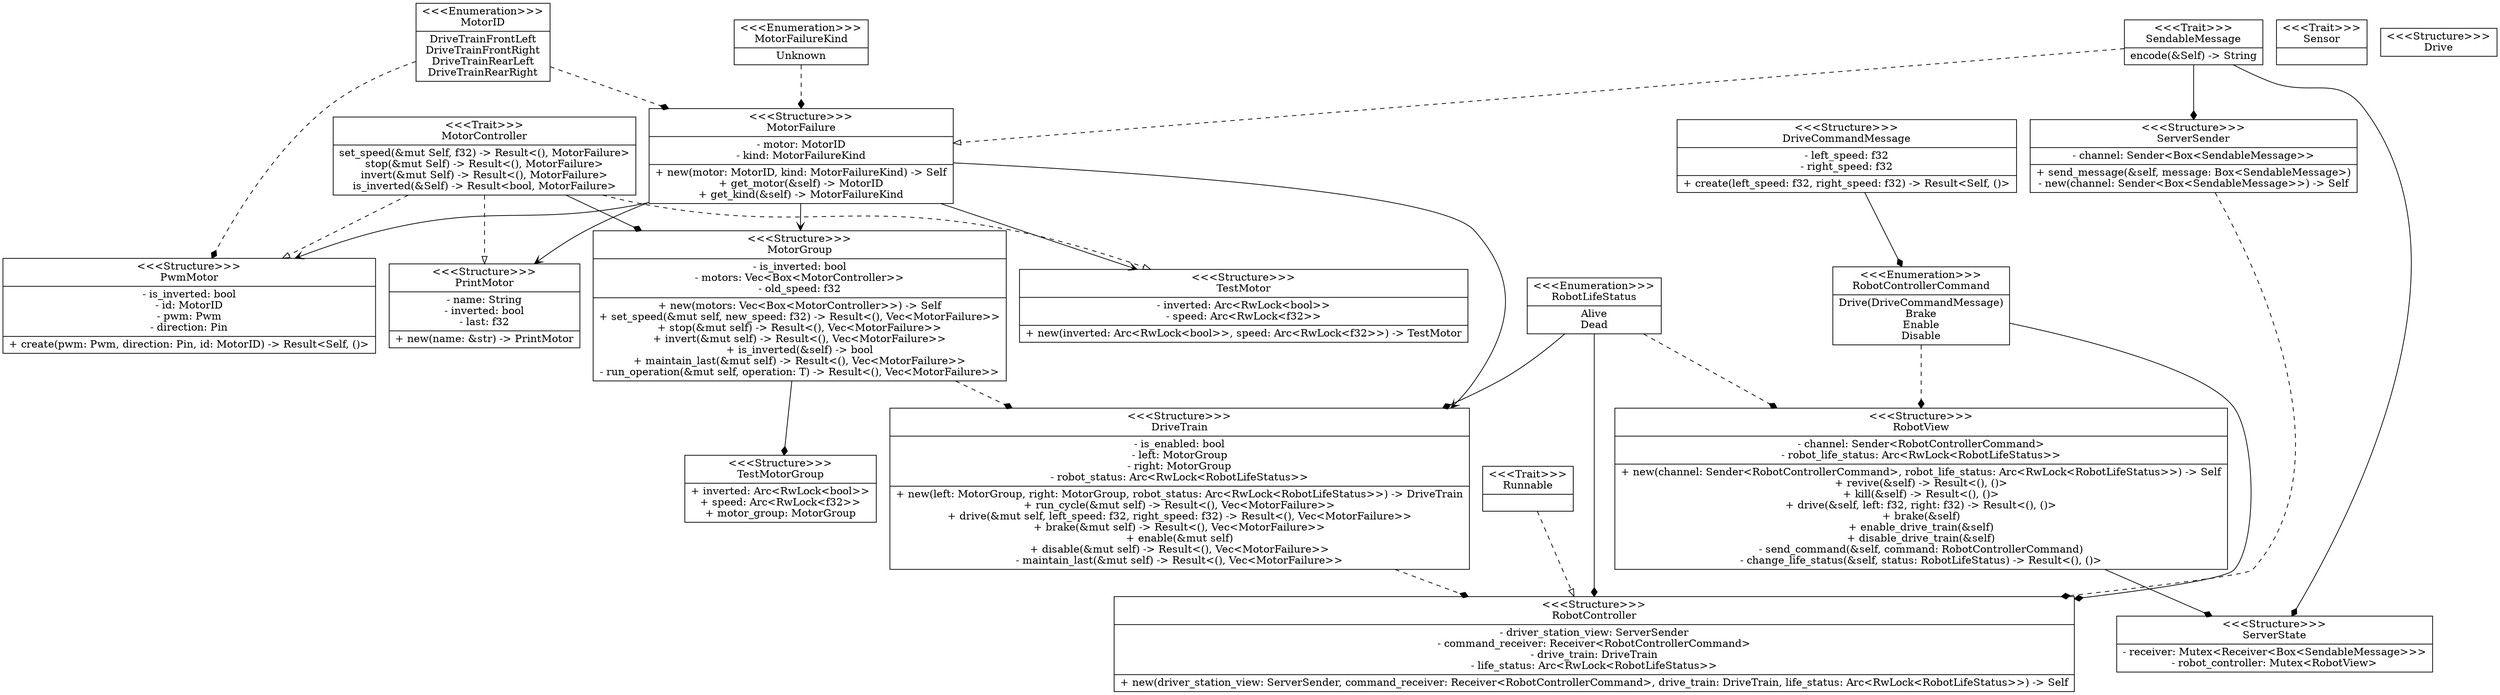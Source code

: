 digraph ml {
    ndPwmMotor[label="{&lt;&lt;&lt;Structure&gt;&gt;&gt;\nPwmMotor|- is_inverted: bool\n- id: MotorID\n- pwm: Pwm\n- direction: Pin|+ create(pwm: Pwm, direction: Pin, id: MotorID) -&gt; Result&lt;Self, ()&gt;}"][shape="record"];
    ndTestMotorGroup[label="{&lt;&lt;&lt;Structure&gt;&gt;&gt;\nTestMotorGroup|+ inverted: Arc&lt;RwLock&lt;bool&gt;&gt;\n+ speed: Arc&lt;RwLock&lt;f32&gt;&gt;\n+ motor_group: MotorGroup}"][shape="record"];
    ndMotorGroup[label="{&lt;&lt;&lt;Structure&gt;&gt;&gt;\nMotorGroup|- is_inverted: bool\n- motors: Vec&lt;Box&lt;MotorController&gt;&gt;\n- old_speed: f32|+ new(motors: Vec&lt;Box&lt;MotorController&gt;&gt;) -&gt; Self\n+ set_speed(&amp;mut self, new_speed: f32) -&gt; Result&lt;(), Vec&lt;MotorFailure&gt;&gt;\n+ stop(&amp;mut self) -&gt; Result&lt;(), Vec&lt;MotorFailure&gt;&gt;\n+ invert(&amp;mut self) -&gt; Result&lt;(), Vec&lt;MotorFailure&gt;&gt;\n+ is_inverted(&amp;self) -&gt; bool\n+ maintain_last(&amp;mut self) -&gt; Result&lt;(), Vec&lt;MotorFailure&gt;&gt;\n- run_operation(&amp;mut self, operation: T) -&gt; Result&lt;(), Vec&lt;MotorFailure&gt;&gt;}"][shape="record"];
    ndTestMotor[label="{&lt;&lt;&lt;Structure&gt;&gt;&gt;\nTestMotor|- inverted: Arc&lt;RwLock&lt;bool&gt;&gt;\n- speed: Arc&lt;RwLock&lt;f32&gt;&gt;|+ new(inverted: Arc&lt;RwLock&lt;bool&gt;&gt;, speed: Arc&lt;RwLock&lt;f32&gt;&gt;) -&gt; TestMotor}"][shape="record"];
    ndPrintMotor[label="{&lt;&lt;&lt;Structure&gt;&gt;&gt;\nPrintMotor|- name: String\n- inverted: bool\n- last: f32|+ new(name: &amp;str) -&gt; PrintMotor}"][shape="record"];
    ndMotorFailureKind[label="{&lt;&lt;&lt;Enumeration&gt;&gt;&gt;\nMotorFailureKind|Unknown}"][shape="record"];
    ndMotorController[label="{&lt;&lt;&lt;Trait&gt;&gt;&gt;\nMotorController|set_speed(&amp;mut Self, f32) -&gt; Result&lt;(), MotorFailure&gt;\nstop(&amp;mut Self) -&gt; Result&lt;(), MotorFailure&gt;\ninvert(&amp;mut Self) -&gt; Result&lt;(), MotorFailure&gt;\nis_inverted(&amp;Self) -&gt; Result&lt;bool, MotorFailure&gt;}"][shape="record"];
    ndMotorFailure[label="{&lt;&lt;&lt;Structure&gt;&gt;&gt;\nMotorFailure|- motor: MotorID\n- kind: MotorFailureKind|+ new(motor: MotorID, kind: MotorFailureKind) -&gt; Self\n+ get_motor(&amp;self) -&gt; MotorID\n+ get_kind(&amp;self) -&gt; MotorFailureKind}"][shape="record"];
    ndSensor[label="{&lt;&lt;&lt;Trait&gt;&gt;&gt;\nSensor|}"][shape="record"];
    ndSendableMessage[label="{&lt;&lt;&lt;Trait&gt;&gt;&gt;\nSendableMessage|encode(&amp;Self) -&gt; String}"][shape="record"];
    ndServerSender[label="{&lt;&lt;&lt;Structure&gt;&gt;&gt;\nServerSender|- channel: Sender&lt;Box&lt;SendableMessage&gt;&gt;|+ send_message(&amp;self, message: Box&lt;SendableMessage&gt;)\n- new(channel: Sender&lt;Box&lt;SendableMessage&gt;&gt;) -&gt; Self}"][shape="record"];
    ndServerState[label="{&lt;&lt;&lt;Structure&gt;&gt;&gt;\nServerState|- receiver: Mutex&lt;Receiver&lt;Box&lt;SendableMessage&gt;&gt;&gt;\n- robot_controller: Mutex&lt;RobotView&gt;}"][shape="record"];
    ndDrive[label="{&lt;&lt;&lt;Structure&gt;&gt;&gt;\nDrive}"][shape="record"];
    ndRunnable[label="{&lt;&lt;&lt;Trait&gt;&gt;&gt;\nRunnable|}"][shape="record"];
    ndMotorID[label="{&lt;&lt;&lt;Enumeration&gt;&gt;&gt;\nMotorID|DriveTrainFrontLeft\nDriveTrainFrontRight\nDriveTrainRearLeft\nDriveTrainRearRight}"][shape="record"];
    ndTestMotorGroup[label="{&lt;&lt;&lt;Structure&gt;&gt;&gt;\nTestMotorGroup|+ inverted: Arc&lt;RwLock&lt;bool&gt;&gt;\n+ speed: Arc&lt;RwLock&lt;f32&gt;&gt;\n+ motor_group: MotorGroup}"][shape="record"];
    ndDriveTrain[label="{&lt;&lt;&lt;Structure&gt;&gt;&gt;\nDriveTrain|- is_enabled: bool\n- left: MotorGroup\n- right: MotorGroup\n- robot_status: Arc&lt;RwLock&lt;RobotLifeStatus&gt;&gt;|+ new(left: MotorGroup, right: MotorGroup, robot_status: Arc&lt;RwLock&lt;RobotLifeStatus&gt;&gt;) -&gt; DriveTrain\n+ run_cycle(&amp;mut self) -&gt; Result&lt;(), Vec&lt;MotorFailure&gt;&gt;\n+ drive(&amp;mut self, left_speed: f32, right_speed: f32) -&gt; Result&lt;(), Vec&lt;MotorFailure&gt;&gt;\n+ brake(&amp;mut self) -&gt; Result&lt;(), Vec&lt;MotorFailure&gt;&gt;\n+ enable(&amp;mut self)\n+ disable(&amp;mut self) -&gt; Result&lt;(), Vec&lt;MotorFailure&gt;&gt;\n- maintain_last(&amp;mut self) -&gt; Result&lt;(), Vec&lt;MotorFailure&gt;&gt;}"][shape="record"];
    ndRobotController[label="{&lt;&lt;&lt;Structure&gt;&gt;&gt;\nRobotController|- driver_station_view: ServerSender\n- command_receiver: Receiver&lt;RobotControllerCommand&gt;\n- drive_train: DriveTrain\n- life_status: Arc&lt;RwLock&lt;RobotLifeStatus&gt;&gt;|+ new(driver_station_view: ServerSender, command_receiver: Receiver&lt;RobotControllerCommand&gt;, drive_train: DriveTrain, life_status: Arc&lt;RwLock&lt;RobotLifeStatus&gt;&gt;) -&gt; Self}"][shape="record"];
    ndRobotLifeStatus[label="{&lt;&lt;&lt;Enumeration&gt;&gt;&gt;\nRobotLifeStatus|Alive\nDead}"][shape="record"];
    ndRobotControllerCommand[label="{&lt;&lt;&lt;Enumeration&gt;&gt;&gt;\nRobotControllerCommand|Drive(DriveCommandMessage)\nBrake\nEnable\nDisable}"][shape="record"];
    ndRobotView[label="{&lt;&lt;&lt;Structure&gt;&gt;&gt;\nRobotView|- channel: Sender&lt;RobotControllerCommand&gt;\n- robot_life_status: Arc&lt;RwLock&lt;RobotLifeStatus&gt;&gt;|+ new(channel: Sender&lt;RobotControllerCommand&gt;, robot_life_status: Arc&lt;RwLock&lt;RobotLifeStatus&gt;&gt;) -&gt; Self\n+ revive(&amp;self) -&gt; Result&lt;(), ()&gt;\n+ kill(&amp;self) -&gt; Result&lt;(), ()&gt;\n+ drive(&amp;self, left: f32, right: f32) -&gt; Result&lt;(), ()&gt;\n+ brake(&amp;self)\n+ enable_drive_train(&amp;self)\n+ disable_drive_train(&amp;self)\n- send_command(&amp;self, command: RobotControllerCommand)\n- change_life_status(&amp;self, status: RobotLifeStatus) -&gt; Result&lt;(), ()&gt;}"][shape="record"];
    ndDriveCommandMessage[label="{&lt;&lt;&lt;Structure&gt;&gt;&gt;\nDriveCommandMessage|- left_speed: f32\n- right_speed: f32|+ create(left_speed: f32, right_speed: f32) -&gt; Result&lt;Self, ()&gt;}"][shape="record"];
    ndMotorGroup -> ndTestMotorGroup[label=""][arrowhead="diamond"];
    ndMotorGroup -> ndDriveTrain[label=""][style="dashed"][arrowhead="diamond"];
    ndMotorFailureKind -> ndMotorFailure[label=""][style="dashed"][arrowhead="diamond"];
    ndMotorController -> ndPwmMotor[label=""][style="dashed"][arrowhead="onormal"];
    ndMotorController -> ndMotorGroup[label=""][arrowhead="diamond"];
    ndMotorController -> ndTestMotor[label=""][style="dashed"][arrowhead="onormal"];
    ndMotorController -> ndPrintMotor[label=""][style="dashed"][arrowhead="onormal"];
    ndMotorFailure -> ndPwmMotor[label=""][arrowhead="vee"];
    ndMotorFailure -> ndMotorGroup[label=""][arrowhead="vee"];
    ndMotorFailure -> ndTestMotor[label=""][arrowhead="vee"];
    ndMotorFailure -> ndPrintMotor[label=""][arrowhead="vee"];
    ndMotorFailure -> ndDriveTrain[label=""][arrowhead="vee"];
    ndSendableMessage -> ndMotorFailure[label=""][style="dashed"][arrowhead="onormal"];
    ndSendableMessage -> ndServerSender[label=""][arrowhead="diamond"];
    ndSendableMessage -> ndServerState[label=""][arrowhead="diamond"];
    ndServerSender -> ndRobotController[label=""][style="dashed"][arrowhead="diamond"];
    ndRunnable -> ndRobotController[label=""][style="dashed"][arrowhead="onormal"];
    ndMotorID -> ndPwmMotor[label=""][style="dashed"][arrowhead="diamond"];
    ndMotorID -> ndMotorFailure[label=""][style="dashed"][arrowhead="diamond"];
    ndDriveTrain -> ndRobotController[label=""][style="dashed"][arrowhead="diamond"];
    ndRobotLifeStatus -> ndDriveTrain[label=""][arrowhead="diamond"];
    ndRobotLifeStatus -> ndRobotController[label=""][arrowhead="diamond"];
    ndRobotLifeStatus -> ndRobotView[label=""][style="dashed"][arrowhead="diamond"];
    ndRobotControllerCommand -> ndRobotController[label=""][arrowhead="diamond"];
    ndRobotControllerCommand -> ndRobotView[label=""][style="dashed"][arrowhead="diamond"];
    ndRobotView -> ndServerState[label=""][arrowhead="diamond"];
    ndDriveCommandMessage -> ndRobotControllerCommand[label=""][arrowhead="diamond"];
}
